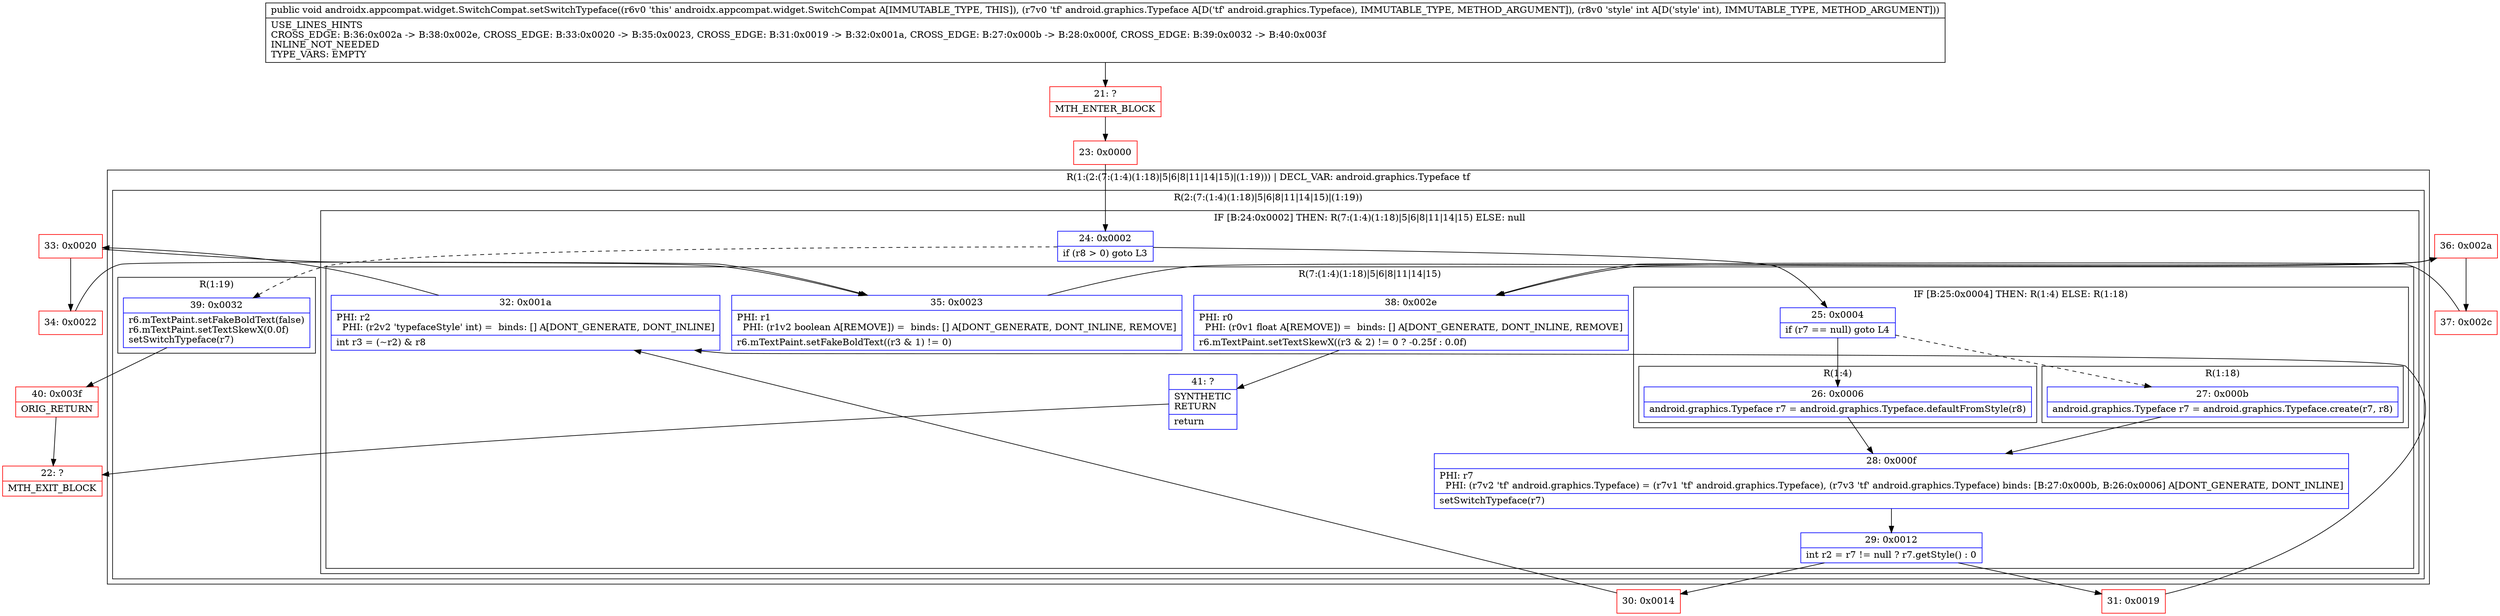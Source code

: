 digraph "CFG forandroidx.appcompat.widget.SwitchCompat.setSwitchTypeface(Landroid\/graphics\/Typeface;I)V" {
subgraph cluster_Region_1276808187 {
label = "R(1:(2:(7:(1:4)(1:18)|5|6|8|11|14|15)|(1:19))) | DECL_VAR: android.graphics.Typeface tf\l";
node [shape=record,color=blue];
subgraph cluster_Region_1406332450 {
label = "R(2:(7:(1:4)(1:18)|5|6|8|11|14|15)|(1:19))";
node [shape=record,color=blue];
subgraph cluster_IfRegion_2043188316 {
label = "IF [B:24:0x0002] THEN: R(7:(1:4)(1:18)|5|6|8|11|14|15) ELSE: null";
node [shape=record,color=blue];
Node_24 [shape=record,label="{24\:\ 0x0002|if (r8 \> 0) goto L3\l}"];
subgraph cluster_Region_421989281 {
label = "R(7:(1:4)(1:18)|5|6|8|11|14|15)";
node [shape=record,color=blue];
subgraph cluster_IfRegion_1603497999 {
label = "IF [B:25:0x0004] THEN: R(1:4) ELSE: R(1:18)";
node [shape=record,color=blue];
Node_25 [shape=record,label="{25\:\ 0x0004|if (r7 == null) goto L4\l}"];
subgraph cluster_Region_1048764436 {
label = "R(1:4)";
node [shape=record,color=blue];
Node_26 [shape=record,label="{26\:\ 0x0006|android.graphics.Typeface r7 = android.graphics.Typeface.defaultFromStyle(r8)\l}"];
}
subgraph cluster_Region_2020980957 {
label = "R(1:18)";
node [shape=record,color=blue];
Node_27 [shape=record,label="{27\:\ 0x000b|android.graphics.Typeface r7 = android.graphics.Typeface.create(r7, r8)\l}"];
}
}
Node_28 [shape=record,label="{28\:\ 0x000f|PHI: r7 \l  PHI: (r7v2 'tf' android.graphics.Typeface) = (r7v1 'tf' android.graphics.Typeface), (r7v3 'tf' android.graphics.Typeface) binds: [B:27:0x000b, B:26:0x0006] A[DONT_GENERATE, DONT_INLINE]\l|setSwitchTypeface(r7)\l}"];
Node_29 [shape=record,label="{29\:\ 0x0012|int r2 = r7 != null ? r7.getStyle() : 0\l}"];
Node_32 [shape=record,label="{32\:\ 0x001a|PHI: r2 \l  PHI: (r2v2 'typefaceStyle' int) =  binds: [] A[DONT_GENERATE, DONT_INLINE]\l|int r3 = (~r2) & r8\l}"];
Node_35 [shape=record,label="{35\:\ 0x0023|PHI: r1 \l  PHI: (r1v2 boolean A[REMOVE]) =  binds: [] A[DONT_GENERATE, DONT_INLINE, REMOVE]\l|r6.mTextPaint.setFakeBoldText((r3 & 1) != 0)\l}"];
Node_38 [shape=record,label="{38\:\ 0x002e|PHI: r0 \l  PHI: (r0v1 float A[REMOVE]) =  binds: [] A[DONT_GENERATE, DONT_INLINE, REMOVE]\l|r6.mTextPaint.setTextSkewX((r3 & 2) != 0 ? \-0.25f : 0.0f)\l}"];
Node_41 [shape=record,label="{41\:\ ?|SYNTHETIC\lRETURN\l|return\l}"];
}
}
subgraph cluster_Region_1204714837 {
label = "R(1:19)";
node [shape=record,color=blue];
Node_39 [shape=record,label="{39\:\ 0x0032|r6.mTextPaint.setFakeBoldText(false)\lr6.mTextPaint.setTextSkewX(0.0f)\lsetSwitchTypeface(r7)\l}"];
}
}
}
Node_21 [shape=record,color=red,label="{21\:\ ?|MTH_ENTER_BLOCK\l}"];
Node_23 [shape=record,color=red,label="{23\:\ 0x0000}"];
Node_30 [shape=record,color=red,label="{30\:\ 0x0014}"];
Node_33 [shape=record,color=red,label="{33\:\ 0x0020}"];
Node_34 [shape=record,color=red,label="{34\:\ 0x0022}"];
Node_36 [shape=record,color=red,label="{36\:\ 0x002a}"];
Node_37 [shape=record,color=red,label="{37\:\ 0x002c}"];
Node_22 [shape=record,color=red,label="{22\:\ ?|MTH_EXIT_BLOCK\l}"];
Node_31 [shape=record,color=red,label="{31\:\ 0x0019}"];
Node_40 [shape=record,color=red,label="{40\:\ 0x003f|ORIG_RETURN\l}"];
MethodNode[shape=record,label="{public void androidx.appcompat.widget.SwitchCompat.setSwitchTypeface((r6v0 'this' androidx.appcompat.widget.SwitchCompat A[IMMUTABLE_TYPE, THIS]), (r7v0 'tf' android.graphics.Typeface A[D('tf' android.graphics.Typeface), IMMUTABLE_TYPE, METHOD_ARGUMENT]), (r8v0 'style' int A[D('style' int), IMMUTABLE_TYPE, METHOD_ARGUMENT]))  | USE_LINES_HINTS\lCROSS_EDGE: B:36:0x002a \-\> B:38:0x002e, CROSS_EDGE: B:33:0x0020 \-\> B:35:0x0023, CROSS_EDGE: B:31:0x0019 \-\> B:32:0x001a, CROSS_EDGE: B:27:0x000b \-\> B:28:0x000f, CROSS_EDGE: B:39:0x0032 \-\> B:40:0x003f\lINLINE_NOT_NEEDED\lTYPE_VARS: EMPTY\l}"];
MethodNode -> Node_21;Node_24 -> Node_25;
Node_24 -> Node_39[style=dashed];
Node_25 -> Node_26;
Node_25 -> Node_27[style=dashed];
Node_26 -> Node_28;
Node_27 -> Node_28;
Node_28 -> Node_29;
Node_29 -> Node_30;
Node_29 -> Node_31;
Node_32 -> Node_33;
Node_35 -> Node_36;
Node_38 -> Node_41;
Node_41 -> Node_22;
Node_39 -> Node_40;
Node_21 -> Node_23;
Node_23 -> Node_24;
Node_30 -> Node_32;
Node_33 -> Node_34;
Node_33 -> Node_35;
Node_34 -> Node_35;
Node_36 -> Node_37;
Node_36 -> Node_38;
Node_37 -> Node_38;
Node_31 -> Node_32;
Node_40 -> Node_22;
}

